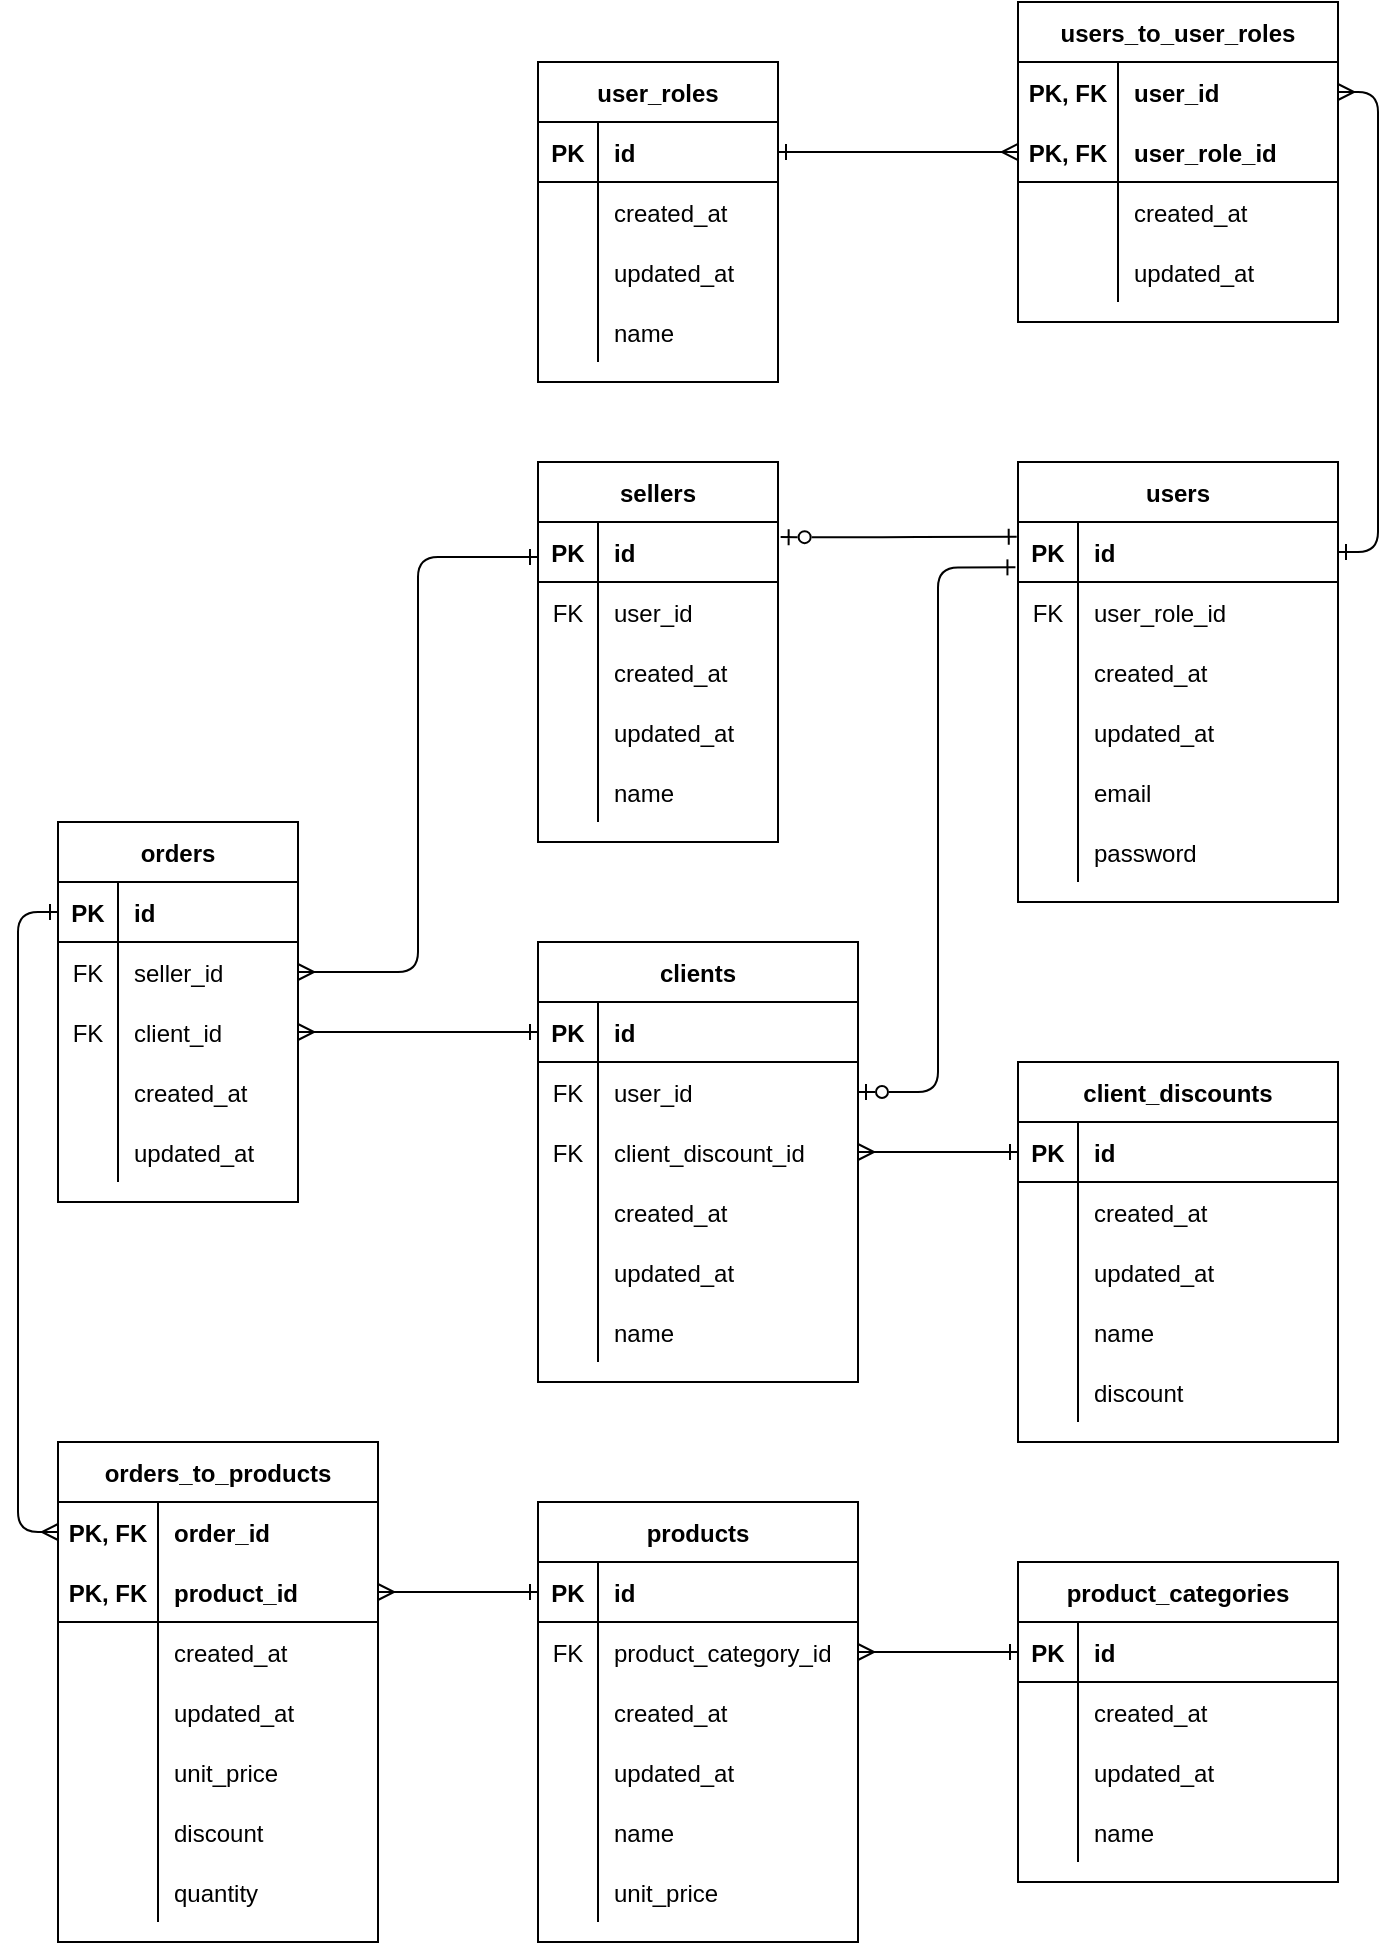 <mxfile version="25.0.3">
  <diagram id="R2lEEEUBdFMjLlhIrx00" name="Page-1">
    <mxGraphModel grid="1" page="1" gridSize="10" guides="1" tooltips="1" connect="1" arrows="1" fold="1" pageScale="1" pageWidth="850" pageHeight="1100" math="0" shadow="0" extFonts="Permanent Marker^https://fonts.googleapis.com/css?family=Permanent+Marker">
      <root>
        <mxCell id="0" />
        <mxCell id="1" parent="0" />
        <mxCell id="aYsao_h4U0LdgI-r99E--1" value="users_to_user_roles" style="shape=table;startSize=30;container=1;collapsible=1;childLayout=tableLayout;fixedRows=1;rowLines=0;fontStyle=1;align=center;resizeLast=1;" vertex="1" parent="1">
          <mxGeometry x="640" y="-350" width="160" height="160" as="geometry">
            <mxRectangle x="120" y="120" width="100" height="30" as="alternateBounds" />
          </mxGeometry>
        </mxCell>
        <mxCell id="aYsao_h4U0LdgI-r99E--2" value="" style="shape=partialRectangle;collapsible=0;dropTarget=0;pointerEvents=0;fillColor=none;points=[[0,0.5],[1,0.5]];portConstraint=eastwest;top=0;left=0;right=0;bottom=0;" vertex="1" parent="aYsao_h4U0LdgI-r99E--1">
          <mxGeometry y="30" width="160" height="30" as="geometry" />
        </mxCell>
        <mxCell id="aYsao_h4U0LdgI-r99E--3" value="PK, FK" style="shape=partialRectangle;overflow=hidden;connectable=0;fillColor=none;top=0;left=0;bottom=0;right=0;fontStyle=1;" vertex="1" parent="aYsao_h4U0LdgI-r99E--2">
          <mxGeometry width="50" height="30" as="geometry">
            <mxRectangle width="50" height="30" as="alternateBounds" />
          </mxGeometry>
        </mxCell>
        <mxCell id="aYsao_h4U0LdgI-r99E--4" value="user_id" style="shape=partialRectangle;overflow=hidden;connectable=0;fillColor=none;top=0;left=0;bottom=0;right=0;align=left;spacingLeft=6;fontStyle=1;" vertex="1" parent="aYsao_h4U0LdgI-r99E--2">
          <mxGeometry x="50" width="110" height="30" as="geometry">
            <mxRectangle width="110" height="30" as="alternateBounds" />
          </mxGeometry>
        </mxCell>
        <mxCell id="aYsao_h4U0LdgI-r99E--5" value="" style="shape=partialRectangle;collapsible=0;dropTarget=0;pointerEvents=0;fillColor=none;points=[[0,0.5],[1,0.5]];portConstraint=eastwest;top=0;left=0;right=0;bottom=0;" vertex="1" parent="aYsao_h4U0LdgI-r99E--1">
          <mxGeometry y="60" width="160" height="30" as="geometry" />
        </mxCell>
        <mxCell id="aYsao_h4U0LdgI-r99E--6" value="PK, FK" style="shape=partialRectangle;overflow=hidden;connectable=0;fillColor=none;top=0;left=0;bottom=1;right=0;fontStyle=1" vertex="1" parent="aYsao_h4U0LdgI-r99E--5">
          <mxGeometry width="50" height="30" as="geometry">
            <mxRectangle width="50" height="30" as="alternateBounds" />
          </mxGeometry>
        </mxCell>
        <mxCell id="aYsao_h4U0LdgI-r99E--7" value="user_role_id" style="shape=partialRectangle;overflow=hidden;connectable=0;fillColor=none;top=0;left=0;bottom=1;right=0;align=left;spacingLeft=6;fontStyle=1" vertex="1" parent="aYsao_h4U0LdgI-r99E--5">
          <mxGeometry x="50" width="110" height="30" as="geometry">
            <mxRectangle width="110" height="30" as="alternateBounds" />
          </mxGeometry>
        </mxCell>
        <mxCell id="b51wYvjawTIyA6vrM83n-128" value="" style="shape=partialRectangle;collapsible=0;dropTarget=0;pointerEvents=0;fillColor=none;points=[[0,0.5],[1,0.5]];portConstraint=eastwest;top=0;left=0;right=0;bottom=0;" vertex="1" parent="aYsao_h4U0LdgI-r99E--1">
          <mxGeometry y="90" width="160" height="30" as="geometry" />
        </mxCell>
        <mxCell id="b51wYvjawTIyA6vrM83n-129" value="" style="shape=partialRectangle;overflow=hidden;connectable=0;fillColor=none;top=0;left=0;bottom=0;right=0;" vertex="1" parent="b51wYvjawTIyA6vrM83n-128">
          <mxGeometry width="50" height="30" as="geometry">
            <mxRectangle width="50" height="30" as="alternateBounds" />
          </mxGeometry>
        </mxCell>
        <mxCell id="b51wYvjawTIyA6vrM83n-130" value="created_at" style="shape=partialRectangle;overflow=hidden;connectable=0;fillColor=none;top=0;left=0;bottom=0;right=0;align=left;spacingLeft=6;fontStyle=0" vertex="1" parent="b51wYvjawTIyA6vrM83n-128">
          <mxGeometry x="50" width="110" height="30" as="geometry">
            <mxRectangle width="110" height="30" as="alternateBounds" />
          </mxGeometry>
        </mxCell>
        <mxCell id="b51wYvjawTIyA6vrM83n-131" value="" style="shape=partialRectangle;collapsible=0;dropTarget=0;pointerEvents=0;fillColor=none;points=[[0,0.5],[1,0.5]];portConstraint=eastwest;top=0;left=0;right=0;bottom=0;" vertex="1" parent="aYsao_h4U0LdgI-r99E--1">
          <mxGeometry y="120" width="160" height="30" as="geometry" />
        </mxCell>
        <mxCell id="b51wYvjawTIyA6vrM83n-132" value="" style="shape=partialRectangle;overflow=hidden;connectable=0;fillColor=none;top=0;left=0;bottom=0;right=0;" vertex="1" parent="b51wYvjawTIyA6vrM83n-131">
          <mxGeometry width="50" height="30" as="geometry">
            <mxRectangle width="50" height="30" as="alternateBounds" />
          </mxGeometry>
        </mxCell>
        <mxCell id="b51wYvjawTIyA6vrM83n-133" value="updated_at" style="shape=partialRectangle;overflow=hidden;connectable=0;fillColor=none;top=0;left=0;bottom=0;right=0;align=left;spacingLeft=6;fontStyle=0" vertex="1" parent="b51wYvjawTIyA6vrM83n-131">
          <mxGeometry x="50" width="110" height="30" as="geometry">
            <mxRectangle width="110" height="30" as="alternateBounds" />
          </mxGeometry>
        </mxCell>
        <mxCell id="aYsao_h4U0LdgI-r99E--8" value="users" style="shape=table;startSize=30;container=1;collapsible=1;childLayout=tableLayout;fixedRows=1;rowLines=0;fontStyle=1;align=center;resizeLast=1;" vertex="1" parent="1">
          <mxGeometry x="640" y="-120" width="160" height="220" as="geometry" />
        </mxCell>
        <mxCell id="aYsao_h4U0LdgI-r99E--9" value="" style="shape=partialRectangle;collapsible=0;dropTarget=0;pointerEvents=0;fillColor=none;points=[[0,0.5],[1,0.5]];portConstraint=eastwest;top=0;left=0;right=0;bottom=1;" vertex="1" parent="aYsao_h4U0LdgI-r99E--8">
          <mxGeometry y="30" width="160" height="30" as="geometry" />
        </mxCell>
        <mxCell id="aYsao_h4U0LdgI-r99E--10" value="PK" style="shape=partialRectangle;overflow=hidden;connectable=0;fillColor=none;top=0;left=0;bottom=0;right=0;fontStyle=1;" vertex="1" parent="aYsao_h4U0LdgI-r99E--9">
          <mxGeometry width="30" height="30" as="geometry">
            <mxRectangle width="30" height="30" as="alternateBounds" />
          </mxGeometry>
        </mxCell>
        <mxCell id="aYsao_h4U0LdgI-r99E--11" value="id" style="shape=partialRectangle;overflow=hidden;connectable=0;fillColor=none;top=0;left=0;bottom=0;right=0;align=left;spacingLeft=6;fontStyle=1;" vertex="1" parent="aYsao_h4U0LdgI-r99E--9">
          <mxGeometry x="30" width="130" height="30" as="geometry">
            <mxRectangle width="130" height="30" as="alternateBounds" />
          </mxGeometry>
        </mxCell>
        <mxCell id="aYsao_h4U0LdgI-r99E--12" value="" style="shape=partialRectangle;collapsible=0;dropTarget=0;pointerEvents=0;fillColor=none;points=[[0,0.5],[1,0.5]];portConstraint=eastwest;top=0;left=0;right=0;bottom=0;" vertex="1" parent="aYsao_h4U0LdgI-r99E--8">
          <mxGeometry y="60" width="160" height="30" as="geometry" />
        </mxCell>
        <mxCell id="aYsao_h4U0LdgI-r99E--13" value="FK" style="shape=partialRectangle;overflow=hidden;connectable=0;fillColor=none;top=0;left=0;bottom=0;right=0;fontStyle=0" vertex="1" parent="aYsao_h4U0LdgI-r99E--12">
          <mxGeometry width="30" height="30" as="geometry">
            <mxRectangle width="30" height="30" as="alternateBounds" />
          </mxGeometry>
        </mxCell>
        <mxCell id="aYsao_h4U0LdgI-r99E--14" value="user_role_id" style="shape=partialRectangle;overflow=hidden;connectable=0;fillColor=none;top=0;left=0;bottom=0;right=0;align=left;spacingLeft=6;fontStyle=0" vertex="1" parent="aYsao_h4U0LdgI-r99E--12">
          <mxGeometry x="30" width="130" height="30" as="geometry">
            <mxRectangle width="130" height="30" as="alternateBounds" />
          </mxGeometry>
        </mxCell>
        <mxCell id="b51wYvjawTIyA6vrM83n-134" value="" style="shape=partialRectangle;collapsible=0;dropTarget=0;pointerEvents=0;fillColor=none;points=[[0,0.5],[1,0.5]];portConstraint=eastwest;top=0;left=0;right=0;bottom=0;" vertex="1" parent="aYsao_h4U0LdgI-r99E--8">
          <mxGeometry y="90" width="160" height="30" as="geometry" />
        </mxCell>
        <mxCell id="b51wYvjawTIyA6vrM83n-135" value="" style="shape=partialRectangle;overflow=hidden;connectable=0;fillColor=none;top=0;left=0;bottom=0;right=0;" vertex="1" parent="b51wYvjawTIyA6vrM83n-134">
          <mxGeometry width="30" height="30" as="geometry">
            <mxRectangle width="30" height="30" as="alternateBounds" />
          </mxGeometry>
        </mxCell>
        <mxCell id="b51wYvjawTIyA6vrM83n-136" value="created_at" style="shape=partialRectangle;overflow=hidden;connectable=0;fillColor=none;top=0;left=0;bottom=0;right=0;align=left;spacingLeft=6;fontStyle=0" vertex="1" parent="b51wYvjawTIyA6vrM83n-134">
          <mxGeometry x="30" width="130" height="30" as="geometry">
            <mxRectangle width="130" height="30" as="alternateBounds" />
          </mxGeometry>
        </mxCell>
        <mxCell id="b51wYvjawTIyA6vrM83n-137" value="" style="shape=partialRectangle;collapsible=0;dropTarget=0;pointerEvents=0;fillColor=none;points=[[0,0.5],[1,0.5]];portConstraint=eastwest;top=0;left=0;right=0;bottom=0;" vertex="1" parent="aYsao_h4U0LdgI-r99E--8">
          <mxGeometry y="120" width="160" height="30" as="geometry" />
        </mxCell>
        <mxCell id="b51wYvjawTIyA6vrM83n-138" value="" style="shape=partialRectangle;overflow=hidden;connectable=0;fillColor=none;top=0;left=0;bottom=0;right=0;" vertex="1" parent="b51wYvjawTIyA6vrM83n-137">
          <mxGeometry width="30" height="30" as="geometry">
            <mxRectangle width="30" height="30" as="alternateBounds" />
          </mxGeometry>
        </mxCell>
        <mxCell id="b51wYvjawTIyA6vrM83n-139" value="updated_at" style="shape=partialRectangle;overflow=hidden;connectable=0;fillColor=none;top=0;left=0;bottom=0;right=0;align=left;spacingLeft=6;fontStyle=0" vertex="1" parent="b51wYvjawTIyA6vrM83n-137">
          <mxGeometry x="30" width="130" height="30" as="geometry">
            <mxRectangle width="130" height="30" as="alternateBounds" />
          </mxGeometry>
        </mxCell>
        <mxCell id="aYsao_h4U0LdgI-r99E--15" value="" style="shape=partialRectangle;collapsible=0;dropTarget=0;pointerEvents=0;fillColor=none;points=[[0,0.5],[1,0.5]];portConstraint=eastwest;top=0;left=0;right=0;bottom=0;" vertex="1" parent="aYsao_h4U0LdgI-r99E--8">
          <mxGeometry y="150" width="160" height="30" as="geometry" />
        </mxCell>
        <mxCell id="aYsao_h4U0LdgI-r99E--16" value="" style="shape=partialRectangle;overflow=hidden;connectable=0;fillColor=none;top=0;left=0;bottom=0;right=0;" vertex="1" parent="aYsao_h4U0LdgI-r99E--15">
          <mxGeometry width="30" height="30" as="geometry">
            <mxRectangle width="30" height="30" as="alternateBounds" />
          </mxGeometry>
        </mxCell>
        <mxCell id="aYsao_h4U0LdgI-r99E--17" value="email" style="shape=partialRectangle;overflow=hidden;connectable=0;fillColor=none;top=0;left=0;bottom=0;right=0;align=left;spacingLeft=6;fontStyle=0" vertex="1" parent="aYsao_h4U0LdgI-r99E--15">
          <mxGeometry x="30" width="130" height="30" as="geometry">
            <mxRectangle width="130" height="30" as="alternateBounds" />
          </mxGeometry>
        </mxCell>
        <mxCell id="aYsao_h4U0LdgI-r99E--24" value="" style="shape=partialRectangle;collapsible=0;dropTarget=0;pointerEvents=0;fillColor=none;points=[[0,0.5],[1,0.5]];portConstraint=eastwest;top=0;left=0;right=0;bottom=0;" vertex="1" parent="aYsao_h4U0LdgI-r99E--8">
          <mxGeometry y="180" width="160" height="30" as="geometry" />
        </mxCell>
        <mxCell id="aYsao_h4U0LdgI-r99E--25" value="" style="shape=partialRectangle;overflow=hidden;connectable=0;fillColor=none;top=0;left=0;bottom=0;right=0;" vertex="1" parent="aYsao_h4U0LdgI-r99E--24">
          <mxGeometry width="30" height="30" as="geometry">
            <mxRectangle width="30" height="30" as="alternateBounds" />
          </mxGeometry>
        </mxCell>
        <mxCell id="aYsao_h4U0LdgI-r99E--26" value="password" style="shape=partialRectangle;overflow=hidden;connectable=0;fillColor=none;top=0;left=0;bottom=0;right=0;align=left;spacingLeft=6;fontStyle=0" vertex="1" parent="aYsao_h4U0LdgI-r99E--24">
          <mxGeometry x="30" width="130" height="30" as="geometry">
            <mxRectangle width="130" height="30" as="alternateBounds" />
          </mxGeometry>
        </mxCell>
        <mxCell id="aYsao_h4U0LdgI-r99E--50" value="product_categories" style="shape=table;startSize=30;container=1;collapsible=1;childLayout=tableLayout;fixedRows=1;rowLines=0;fontStyle=1;align=center;resizeLast=1;" vertex="1" parent="1">
          <mxGeometry x="640" y="430" width="160" height="160" as="geometry" />
        </mxCell>
        <mxCell id="aYsao_h4U0LdgI-r99E--51" value="" style="shape=partialRectangle;collapsible=0;dropTarget=0;pointerEvents=0;fillColor=none;points=[[0,0.5],[1,0.5]];portConstraint=eastwest;top=0;left=0;right=0;bottom=1;" vertex="1" parent="aYsao_h4U0LdgI-r99E--50">
          <mxGeometry y="30" width="160" height="30" as="geometry" />
        </mxCell>
        <mxCell id="aYsao_h4U0LdgI-r99E--52" value="PK" style="shape=partialRectangle;overflow=hidden;connectable=0;fillColor=none;top=0;left=0;bottom=0;right=0;fontStyle=1;" vertex="1" parent="aYsao_h4U0LdgI-r99E--51">
          <mxGeometry width="30" height="30" as="geometry">
            <mxRectangle width="30" height="30" as="alternateBounds" />
          </mxGeometry>
        </mxCell>
        <mxCell id="aYsao_h4U0LdgI-r99E--53" value="id" style="shape=partialRectangle;overflow=hidden;connectable=0;fillColor=none;top=0;left=0;bottom=0;right=0;align=left;spacingLeft=6;fontStyle=1;" vertex="1" parent="aYsao_h4U0LdgI-r99E--51">
          <mxGeometry x="30" width="130" height="30" as="geometry">
            <mxRectangle width="130" height="30" as="alternateBounds" />
          </mxGeometry>
        </mxCell>
        <mxCell id="aYsao_h4U0LdgI-r99E--57" value="" style="shape=partialRectangle;collapsible=0;dropTarget=0;pointerEvents=0;fillColor=none;points=[[0,0.5],[1,0.5]];portConstraint=eastwest;top=0;left=0;right=0;bottom=0;" vertex="1" parent="aYsao_h4U0LdgI-r99E--50">
          <mxGeometry y="60" width="160" height="30" as="geometry" />
        </mxCell>
        <mxCell id="aYsao_h4U0LdgI-r99E--58" value="" style="shape=partialRectangle;overflow=hidden;connectable=0;fillColor=none;top=0;left=0;bottom=0;right=0;" vertex="1" parent="aYsao_h4U0LdgI-r99E--57">
          <mxGeometry width="30" height="30" as="geometry">
            <mxRectangle width="30" height="30" as="alternateBounds" />
          </mxGeometry>
        </mxCell>
        <mxCell id="aYsao_h4U0LdgI-r99E--59" value="created_at" style="shape=partialRectangle;overflow=hidden;connectable=0;fillColor=none;top=0;left=0;bottom=0;right=0;align=left;spacingLeft=6;fontStyle=0" vertex="1" parent="aYsao_h4U0LdgI-r99E--57">
          <mxGeometry x="30" width="130" height="30" as="geometry">
            <mxRectangle width="130" height="30" as="alternateBounds" />
          </mxGeometry>
        </mxCell>
        <mxCell id="aYsao_h4U0LdgI-r99E--60" value="" style="shape=partialRectangle;collapsible=0;dropTarget=0;pointerEvents=0;fillColor=none;points=[[0,0.5],[1,0.5]];portConstraint=eastwest;top=0;left=0;right=0;bottom=0;" vertex="1" parent="aYsao_h4U0LdgI-r99E--50">
          <mxGeometry y="90" width="160" height="30" as="geometry" />
        </mxCell>
        <mxCell id="aYsao_h4U0LdgI-r99E--61" value="" style="shape=partialRectangle;overflow=hidden;connectable=0;fillColor=none;top=0;left=0;bottom=0;right=0;" vertex="1" parent="aYsao_h4U0LdgI-r99E--60">
          <mxGeometry width="30" height="30" as="geometry">
            <mxRectangle width="30" height="30" as="alternateBounds" />
          </mxGeometry>
        </mxCell>
        <mxCell id="aYsao_h4U0LdgI-r99E--62" value="updated_at" style="shape=partialRectangle;overflow=hidden;connectable=0;fillColor=none;top=0;left=0;bottom=0;right=0;align=left;spacingLeft=6;fontStyle=0" vertex="1" parent="aYsao_h4U0LdgI-r99E--60">
          <mxGeometry x="30" width="130" height="30" as="geometry">
            <mxRectangle width="130" height="30" as="alternateBounds" />
          </mxGeometry>
        </mxCell>
        <mxCell id="aYsao_h4U0LdgI-r99E--54" value="" style="shape=partialRectangle;collapsible=0;dropTarget=0;pointerEvents=0;fillColor=none;points=[[0,0.5],[1,0.5]];portConstraint=eastwest;top=0;left=0;right=0;bottom=0;" vertex="1" parent="aYsao_h4U0LdgI-r99E--50">
          <mxGeometry y="120" width="160" height="30" as="geometry" />
        </mxCell>
        <mxCell id="aYsao_h4U0LdgI-r99E--55" value="" style="shape=partialRectangle;overflow=hidden;connectable=0;fillColor=none;top=0;left=0;bottom=0;right=0;" vertex="1" parent="aYsao_h4U0LdgI-r99E--54">
          <mxGeometry width="30" height="30" as="geometry">
            <mxRectangle width="30" height="30" as="alternateBounds" />
          </mxGeometry>
        </mxCell>
        <mxCell id="aYsao_h4U0LdgI-r99E--56" value="name" style="shape=partialRectangle;overflow=hidden;connectable=0;fillColor=none;top=0;left=0;bottom=0;right=0;align=left;spacingLeft=6;" vertex="1" parent="aYsao_h4U0LdgI-r99E--54">
          <mxGeometry x="30" width="130" height="30" as="geometry">
            <mxRectangle width="130" height="30" as="alternateBounds" />
          </mxGeometry>
        </mxCell>
        <mxCell id="aYsao_h4U0LdgI-r99E--63" value="clients" style="shape=table;startSize=30;container=1;collapsible=1;childLayout=tableLayout;fixedRows=1;rowLines=0;fontStyle=1;align=center;resizeLast=1;" vertex="1" parent="1">
          <mxGeometry x="400" y="120" width="160" height="220" as="geometry" />
        </mxCell>
        <mxCell id="aYsao_h4U0LdgI-r99E--64" value="" style="shape=partialRectangle;collapsible=0;dropTarget=0;pointerEvents=0;fillColor=none;points=[[0,0.5],[1,0.5]];portConstraint=eastwest;top=0;left=0;right=0;bottom=1;" vertex="1" parent="aYsao_h4U0LdgI-r99E--63">
          <mxGeometry y="30" width="160" height="30" as="geometry" />
        </mxCell>
        <mxCell id="aYsao_h4U0LdgI-r99E--65" value="PK" style="shape=partialRectangle;overflow=hidden;connectable=0;fillColor=none;top=0;left=0;bottom=0;right=0;fontStyle=1;" vertex="1" parent="aYsao_h4U0LdgI-r99E--64">
          <mxGeometry width="30" height="30" as="geometry">
            <mxRectangle width="30" height="30" as="alternateBounds" />
          </mxGeometry>
        </mxCell>
        <mxCell id="aYsao_h4U0LdgI-r99E--66" value="id" style="shape=partialRectangle;overflow=hidden;connectable=0;fillColor=none;top=0;left=0;bottom=0;right=0;align=left;spacingLeft=6;fontStyle=1;" vertex="1" parent="aYsao_h4U0LdgI-r99E--64">
          <mxGeometry x="30" width="130" height="30" as="geometry">
            <mxRectangle width="130" height="30" as="alternateBounds" />
          </mxGeometry>
        </mxCell>
        <mxCell id="aYsao_h4U0LdgI-r99E--70" value="" style="shape=partialRectangle;collapsible=0;dropTarget=0;pointerEvents=0;fillColor=none;points=[[0,0.5],[1,0.5]];portConstraint=eastwest;top=0;left=0;right=0;bottom=0;" vertex="1" parent="aYsao_h4U0LdgI-r99E--63">
          <mxGeometry y="60" width="160" height="30" as="geometry" />
        </mxCell>
        <mxCell id="aYsao_h4U0LdgI-r99E--71" value="FK" style="shape=partialRectangle;overflow=hidden;connectable=0;fillColor=none;top=0;left=0;bottom=0;right=0;fontStyle=0" vertex="1" parent="aYsao_h4U0LdgI-r99E--70">
          <mxGeometry width="30" height="30" as="geometry">
            <mxRectangle width="30" height="30" as="alternateBounds" />
          </mxGeometry>
        </mxCell>
        <mxCell id="aYsao_h4U0LdgI-r99E--72" value="user_id" style="shape=partialRectangle;overflow=hidden;connectable=0;fillColor=none;top=0;left=0;bottom=0;right=0;align=left;spacingLeft=6;fontStyle=0" vertex="1" parent="aYsao_h4U0LdgI-r99E--70">
          <mxGeometry x="30" width="130" height="30" as="geometry">
            <mxRectangle width="130" height="30" as="alternateBounds" />
          </mxGeometry>
        </mxCell>
        <mxCell id="aYsao_h4U0LdgI-r99E--67" value="" style="shape=partialRectangle;collapsible=0;dropTarget=0;pointerEvents=0;fillColor=none;points=[[0,0.5],[1,0.5]];portConstraint=eastwest;top=0;left=0;right=0;bottom=0;" vertex="1" parent="aYsao_h4U0LdgI-r99E--63">
          <mxGeometry y="90" width="160" height="30" as="geometry" />
        </mxCell>
        <mxCell id="aYsao_h4U0LdgI-r99E--68" value="FK" style="shape=partialRectangle;overflow=hidden;connectable=0;fillColor=none;top=0;left=0;bottom=0;right=0;fontStyle=0" vertex="1" parent="aYsao_h4U0LdgI-r99E--67">
          <mxGeometry width="30" height="30" as="geometry">
            <mxRectangle width="30" height="30" as="alternateBounds" />
          </mxGeometry>
        </mxCell>
        <mxCell id="aYsao_h4U0LdgI-r99E--69" value="client_discount_id" style="shape=partialRectangle;overflow=hidden;connectable=0;fillColor=none;top=0;left=0;bottom=0;right=0;align=left;spacingLeft=6;fontStyle=0" vertex="1" parent="aYsao_h4U0LdgI-r99E--67">
          <mxGeometry x="30" width="130" height="30" as="geometry">
            <mxRectangle width="130" height="30" as="alternateBounds" />
          </mxGeometry>
        </mxCell>
        <mxCell id="aYsao_h4U0LdgI-r99E--73" value="" style="shape=partialRectangle;collapsible=0;dropTarget=0;pointerEvents=0;fillColor=none;points=[[0,0.5],[1,0.5]];portConstraint=eastwest;top=0;left=0;right=0;bottom=0;" vertex="1" parent="aYsao_h4U0LdgI-r99E--63">
          <mxGeometry y="120" width="160" height="30" as="geometry" />
        </mxCell>
        <mxCell id="aYsao_h4U0LdgI-r99E--74" value="" style="shape=partialRectangle;overflow=hidden;connectable=0;fillColor=none;top=0;left=0;bottom=0;right=0;" vertex="1" parent="aYsao_h4U0LdgI-r99E--73">
          <mxGeometry width="30" height="30" as="geometry">
            <mxRectangle width="30" height="30" as="alternateBounds" />
          </mxGeometry>
        </mxCell>
        <mxCell id="aYsao_h4U0LdgI-r99E--75" value="created_at" style="shape=partialRectangle;overflow=hidden;connectable=0;fillColor=none;top=0;left=0;bottom=0;right=0;align=left;spacingLeft=6;fontStyle=0" vertex="1" parent="aYsao_h4U0LdgI-r99E--73">
          <mxGeometry x="30" width="130" height="30" as="geometry">
            <mxRectangle width="130" height="30" as="alternateBounds" />
          </mxGeometry>
        </mxCell>
        <mxCell id="b51wYvjawTIyA6vrM83n-73" value="" style="shape=partialRectangle;collapsible=0;dropTarget=0;pointerEvents=0;fillColor=none;points=[[0,0.5],[1,0.5]];portConstraint=eastwest;top=0;left=0;right=0;bottom=0;" vertex="1" parent="aYsao_h4U0LdgI-r99E--63">
          <mxGeometry y="150" width="160" height="30" as="geometry" />
        </mxCell>
        <mxCell id="b51wYvjawTIyA6vrM83n-74" value="" style="shape=partialRectangle;overflow=hidden;connectable=0;fillColor=none;top=0;left=0;bottom=0;right=0;" vertex="1" parent="b51wYvjawTIyA6vrM83n-73">
          <mxGeometry width="30" height="30" as="geometry">
            <mxRectangle width="30" height="30" as="alternateBounds" />
          </mxGeometry>
        </mxCell>
        <mxCell id="b51wYvjawTIyA6vrM83n-75" value="updated_at" style="shape=partialRectangle;overflow=hidden;connectable=0;fillColor=none;top=0;left=0;bottom=0;right=0;align=left;spacingLeft=6;fontStyle=0" vertex="1" parent="b51wYvjawTIyA6vrM83n-73">
          <mxGeometry x="30" width="130" height="30" as="geometry">
            <mxRectangle width="130" height="30" as="alternateBounds" />
          </mxGeometry>
        </mxCell>
        <mxCell id="b51wYvjawTIyA6vrM83n-116" value="" style="shape=partialRectangle;collapsible=0;dropTarget=0;pointerEvents=0;fillColor=none;points=[[0,0.5],[1,0.5]];portConstraint=eastwest;top=0;left=0;right=0;bottom=0;" vertex="1" parent="aYsao_h4U0LdgI-r99E--63">
          <mxGeometry y="180" width="160" height="30" as="geometry" />
        </mxCell>
        <mxCell id="b51wYvjawTIyA6vrM83n-117" value="" style="shape=partialRectangle;overflow=hidden;connectable=0;fillColor=none;top=0;left=0;bottom=0;right=0;" vertex="1" parent="b51wYvjawTIyA6vrM83n-116">
          <mxGeometry width="30" height="30" as="geometry">
            <mxRectangle width="30" height="30" as="alternateBounds" />
          </mxGeometry>
        </mxCell>
        <mxCell id="b51wYvjawTIyA6vrM83n-118" value="name" style="shape=partialRectangle;overflow=hidden;connectable=0;fillColor=none;top=0;left=0;bottom=0;right=0;align=left;spacingLeft=6;fontStyle=0" vertex="1" parent="b51wYvjawTIyA6vrM83n-116">
          <mxGeometry x="30" width="130" height="30" as="geometry">
            <mxRectangle width="130" height="30" as="alternateBounds" />
          </mxGeometry>
        </mxCell>
        <mxCell id="b51wYvjawTIyA6vrM83n-1" value="orders_to_products" style="shape=table;startSize=30;container=1;collapsible=1;childLayout=tableLayout;fixedRows=1;rowLines=0;fontStyle=1;align=center;resizeLast=1;" vertex="1" parent="1">
          <mxGeometry x="160" y="370" width="160" height="250" as="geometry">
            <mxRectangle x="120" y="120" width="100" height="30" as="alternateBounds" />
          </mxGeometry>
        </mxCell>
        <mxCell id="b51wYvjawTIyA6vrM83n-5" value="" style="shape=partialRectangle;collapsible=0;dropTarget=0;pointerEvents=0;fillColor=none;points=[[0,0.5],[1,0.5]];portConstraint=eastwest;top=0;left=0;right=0;bottom=0;" vertex="1" parent="b51wYvjawTIyA6vrM83n-1">
          <mxGeometry y="30" width="160" height="30" as="geometry" />
        </mxCell>
        <mxCell id="b51wYvjawTIyA6vrM83n-6" value="PK, FK" style="shape=partialRectangle;overflow=hidden;connectable=0;fillColor=none;top=0;left=0;bottom=0;right=0;fontStyle=1" vertex="1" parent="b51wYvjawTIyA6vrM83n-5">
          <mxGeometry width="50" height="30" as="geometry">
            <mxRectangle width="50" height="30" as="alternateBounds" />
          </mxGeometry>
        </mxCell>
        <mxCell id="b51wYvjawTIyA6vrM83n-7" value="order_id" style="shape=partialRectangle;overflow=hidden;connectable=1;fillColor=none;top=0;left=0;bottom=0;right=0;align=left;spacingLeft=6;movable=1;resizable=1;rotatable=1;deletable=1;editable=1;locked=0;fontStyle=1" vertex="1" parent="b51wYvjawTIyA6vrM83n-5">
          <mxGeometry x="50" width="110" height="30" as="geometry">
            <mxRectangle width="110" height="30" as="alternateBounds" />
          </mxGeometry>
        </mxCell>
        <mxCell id="b51wYvjawTIyA6vrM83n-2" value="" style="shape=partialRectangle;collapsible=0;dropTarget=0;pointerEvents=0;fillColor=none;points=[[0,0.5],[1,0.5]];portConstraint=eastwest;top=0;left=0;right=0;bottom=1;" vertex="1" parent="b51wYvjawTIyA6vrM83n-1">
          <mxGeometry y="60" width="160" height="30" as="geometry" />
        </mxCell>
        <mxCell id="b51wYvjawTIyA6vrM83n-3" value="PK, FK" style="shape=partialRectangle;overflow=hidden;connectable=0;fillColor=none;top=0;left=0;bottom=0;right=0;fontStyle=1;" vertex="1" parent="b51wYvjawTIyA6vrM83n-2">
          <mxGeometry width="50" height="30" as="geometry">
            <mxRectangle width="50" height="30" as="alternateBounds" />
          </mxGeometry>
        </mxCell>
        <mxCell id="b51wYvjawTIyA6vrM83n-4" value="product_id" style="shape=partialRectangle;overflow=hidden;connectable=0;fillColor=none;top=0;left=0;bottom=0;right=0;align=left;spacingLeft=6;fontStyle=1;" vertex="1" parent="b51wYvjawTIyA6vrM83n-2">
          <mxGeometry x="50" width="110" height="30" as="geometry">
            <mxRectangle width="110" height="30" as="alternateBounds" />
          </mxGeometry>
        </mxCell>
        <mxCell id="b51wYvjawTIyA6vrM83n-45" value="" style="shape=partialRectangle;collapsible=0;dropTarget=0;pointerEvents=0;fillColor=none;points=[[0,0.5],[1,0.5]];portConstraint=eastwest;top=0;left=0;right=0;bottom=0;" vertex="1" parent="b51wYvjawTIyA6vrM83n-1">
          <mxGeometry y="90" width="160" height="30" as="geometry" />
        </mxCell>
        <mxCell id="b51wYvjawTIyA6vrM83n-46" value="" style="shape=partialRectangle;overflow=hidden;connectable=0;fillColor=none;top=0;left=0;bottom=0;right=0;" vertex="1" parent="b51wYvjawTIyA6vrM83n-45">
          <mxGeometry width="50" height="30" as="geometry">
            <mxRectangle width="50" height="30" as="alternateBounds" />
          </mxGeometry>
        </mxCell>
        <mxCell id="b51wYvjawTIyA6vrM83n-47" value="created_at" style="shape=partialRectangle;overflow=hidden;connectable=0;fillColor=none;top=0;left=0;bottom=0;right=0;align=left;spacingLeft=6;fontStyle=0" vertex="1" parent="b51wYvjawTIyA6vrM83n-45">
          <mxGeometry x="50" width="110" height="30" as="geometry">
            <mxRectangle width="110" height="30" as="alternateBounds" />
          </mxGeometry>
        </mxCell>
        <mxCell id="b51wYvjawTIyA6vrM83n-51" value="" style="shape=partialRectangle;collapsible=0;dropTarget=0;pointerEvents=0;fillColor=none;points=[[0,0.5],[1,0.5]];portConstraint=eastwest;top=0;left=0;right=0;bottom=0;" vertex="1" parent="b51wYvjawTIyA6vrM83n-1">
          <mxGeometry y="120" width="160" height="30" as="geometry" />
        </mxCell>
        <mxCell id="b51wYvjawTIyA6vrM83n-52" value="" style="shape=partialRectangle;overflow=hidden;connectable=0;fillColor=none;top=0;left=0;bottom=0;right=0;" vertex="1" parent="b51wYvjawTIyA6vrM83n-51">
          <mxGeometry width="50" height="30" as="geometry">
            <mxRectangle width="50" height="30" as="alternateBounds" />
          </mxGeometry>
        </mxCell>
        <mxCell id="b51wYvjawTIyA6vrM83n-53" value="updated_at" style="shape=partialRectangle;overflow=hidden;connectable=0;fillColor=none;top=0;left=0;bottom=0;right=0;align=left;spacingLeft=6;fontStyle=0" vertex="1" parent="b51wYvjawTIyA6vrM83n-51">
          <mxGeometry x="50" width="110" height="30" as="geometry">
            <mxRectangle width="110" height="30" as="alternateBounds" />
          </mxGeometry>
        </mxCell>
        <mxCell id="b51wYvjawTIyA6vrM83n-17" value="" style="shape=partialRectangle;collapsible=0;dropTarget=0;pointerEvents=0;fillColor=none;points=[[0,0.5],[1,0.5]];portConstraint=eastwest;top=0;left=0;right=0;bottom=0;" vertex="1" parent="b51wYvjawTIyA6vrM83n-1">
          <mxGeometry y="150" width="160" height="30" as="geometry" />
        </mxCell>
        <mxCell id="b51wYvjawTIyA6vrM83n-18" value="" style="shape=partialRectangle;overflow=hidden;connectable=0;fillColor=none;top=0;left=0;bottom=0;right=0;" vertex="1" parent="b51wYvjawTIyA6vrM83n-17">
          <mxGeometry width="50" height="30" as="geometry">
            <mxRectangle width="50" height="30" as="alternateBounds" />
          </mxGeometry>
        </mxCell>
        <mxCell id="b51wYvjawTIyA6vrM83n-19" value="unit_price" style="shape=partialRectangle;overflow=hidden;connectable=0;fillColor=none;top=0;left=0;bottom=0;right=0;align=left;spacingLeft=6;fontStyle=0" vertex="1" parent="b51wYvjawTIyA6vrM83n-17">
          <mxGeometry x="50" width="110" height="30" as="geometry">
            <mxRectangle width="110" height="30" as="alternateBounds" />
          </mxGeometry>
        </mxCell>
        <mxCell id="b51wYvjawTIyA6vrM83n-20" value="" style="shape=partialRectangle;collapsible=0;dropTarget=0;pointerEvents=0;fillColor=none;points=[[0,0.5],[1,0.5]];portConstraint=eastwest;top=0;left=0;right=0;bottom=0;" vertex="1" parent="b51wYvjawTIyA6vrM83n-1">
          <mxGeometry y="180" width="160" height="30" as="geometry" />
        </mxCell>
        <mxCell id="b51wYvjawTIyA6vrM83n-21" value="" style="shape=partialRectangle;overflow=hidden;connectable=0;fillColor=none;top=0;left=0;bottom=0;right=0;" vertex="1" parent="b51wYvjawTIyA6vrM83n-20">
          <mxGeometry width="50" height="30" as="geometry">
            <mxRectangle width="50" height="30" as="alternateBounds" />
          </mxGeometry>
        </mxCell>
        <mxCell id="b51wYvjawTIyA6vrM83n-22" value="discount" style="shape=partialRectangle;overflow=hidden;connectable=0;fillColor=none;top=0;left=0;bottom=0;right=0;align=left;spacingLeft=6;fontStyle=0" vertex="1" parent="b51wYvjawTIyA6vrM83n-20">
          <mxGeometry x="50" width="110" height="30" as="geometry">
            <mxRectangle width="110" height="30" as="alternateBounds" />
          </mxGeometry>
        </mxCell>
        <mxCell id="b51wYvjawTIyA6vrM83n-8" value="" style="shape=partialRectangle;collapsible=0;dropTarget=0;pointerEvents=0;fillColor=none;points=[[0,0.5],[1,0.5]];portConstraint=eastwest;top=0;left=0;right=0;bottom=0;" vertex="1" parent="b51wYvjawTIyA6vrM83n-1">
          <mxGeometry y="210" width="160" height="30" as="geometry" />
        </mxCell>
        <mxCell id="b51wYvjawTIyA6vrM83n-9" value="" style="shape=partialRectangle;overflow=hidden;connectable=0;fillColor=none;top=0;left=0;bottom=0;right=0;" vertex="1" parent="b51wYvjawTIyA6vrM83n-8">
          <mxGeometry width="50" height="30" as="geometry">
            <mxRectangle width="50" height="30" as="alternateBounds" />
          </mxGeometry>
        </mxCell>
        <mxCell id="b51wYvjawTIyA6vrM83n-10" value="quantity" style="shape=partialRectangle;overflow=hidden;connectable=0;fillColor=none;top=0;left=0;bottom=0;right=0;align=left;spacingLeft=6;fontStyle=0" vertex="1" parent="b51wYvjawTIyA6vrM83n-8">
          <mxGeometry x="50" width="110" height="30" as="geometry">
            <mxRectangle width="110" height="30" as="alternateBounds" />
          </mxGeometry>
        </mxCell>
        <mxCell id="b51wYvjawTIyA6vrM83n-23" value="orders" style="shape=table;startSize=30;container=1;collapsible=1;childLayout=tableLayout;fixedRows=1;rowLines=0;fontStyle=1;align=center;resizeLast=1;" vertex="1" parent="1">
          <mxGeometry x="160" y="60" width="120" height="190" as="geometry" />
        </mxCell>
        <mxCell id="b51wYvjawTIyA6vrM83n-24" value="" style="shape=partialRectangle;collapsible=0;dropTarget=0;pointerEvents=0;fillColor=none;points=[[0,0.5],[1,0.5]];portConstraint=eastwest;top=0;left=0;right=0;bottom=1;" vertex="1" parent="b51wYvjawTIyA6vrM83n-23">
          <mxGeometry y="30" width="120" height="30" as="geometry" />
        </mxCell>
        <mxCell id="b51wYvjawTIyA6vrM83n-25" value="PK" style="shape=partialRectangle;overflow=hidden;connectable=0;fillColor=none;top=0;left=0;bottom=0;right=0;fontStyle=1;" vertex="1" parent="b51wYvjawTIyA6vrM83n-24">
          <mxGeometry width="30" height="30" as="geometry">
            <mxRectangle width="30" height="30" as="alternateBounds" />
          </mxGeometry>
        </mxCell>
        <mxCell id="b51wYvjawTIyA6vrM83n-26" value="id" style="shape=partialRectangle;overflow=hidden;connectable=0;fillColor=none;top=0;left=0;bottom=0;right=0;align=left;spacingLeft=6;fontStyle=1;" vertex="1" parent="b51wYvjawTIyA6vrM83n-24">
          <mxGeometry x="30" width="90" height="30" as="geometry">
            <mxRectangle width="90" height="30" as="alternateBounds" />
          </mxGeometry>
        </mxCell>
        <mxCell id="b51wYvjawTIyA6vrM83n-27" value="" style="shape=partialRectangle;collapsible=0;dropTarget=0;pointerEvents=0;fillColor=none;points=[[0,0.5],[1,0.5]];portConstraint=eastwest;top=0;left=0;right=0;bottom=0;" vertex="1" parent="b51wYvjawTIyA6vrM83n-23">
          <mxGeometry y="60" width="120" height="30" as="geometry" />
        </mxCell>
        <mxCell id="b51wYvjawTIyA6vrM83n-28" value="FK" style="shape=partialRectangle;overflow=hidden;connectable=0;fillColor=none;top=0;left=0;bottom=0;right=0;fontStyle=0" vertex="1" parent="b51wYvjawTIyA6vrM83n-27">
          <mxGeometry width="30" height="30" as="geometry">
            <mxRectangle width="30" height="30" as="alternateBounds" />
          </mxGeometry>
        </mxCell>
        <mxCell id="b51wYvjawTIyA6vrM83n-29" value="seller_id" style="shape=partialRectangle;overflow=hidden;connectable=0;fillColor=none;top=0;left=0;bottom=0;right=0;align=left;spacingLeft=6;fontStyle=0" vertex="1" parent="b51wYvjawTIyA6vrM83n-27">
          <mxGeometry x="30" width="90" height="30" as="geometry">
            <mxRectangle width="90" height="30" as="alternateBounds" />
          </mxGeometry>
        </mxCell>
        <mxCell id="b51wYvjawTIyA6vrM83n-30" value="" style="shape=partialRectangle;collapsible=0;dropTarget=0;pointerEvents=0;fillColor=none;points=[[0,0.5],[1,0.5]];portConstraint=eastwest;top=0;left=0;right=0;bottom=0;" vertex="1" parent="b51wYvjawTIyA6vrM83n-23">
          <mxGeometry y="90" width="120" height="30" as="geometry" />
        </mxCell>
        <mxCell id="b51wYvjawTIyA6vrM83n-31" value="FK" style="shape=partialRectangle;overflow=hidden;connectable=0;fillColor=none;top=0;left=0;bottom=0;right=0;fontStyle=0" vertex="1" parent="b51wYvjawTIyA6vrM83n-30">
          <mxGeometry width="30" height="30" as="geometry">
            <mxRectangle width="30" height="30" as="alternateBounds" />
          </mxGeometry>
        </mxCell>
        <mxCell id="b51wYvjawTIyA6vrM83n-32" value="client_id" style="shape=partialRectangle;overflow=hidden;connectable=0;fillColor=none;top=0;left=0;bottom=0;right=0;align=left;spacingLeft=6;fontStyle=0" vertex="1" parent="b51wYvjawTIyA6vrM83n-30">
          <mxGeometry x="30" width="90" height="30" as="geometry">
            <mxRectangle width="90" height="30" as="alternateBounds" />
          </mxGeometry>
        </mxCell>
        <mxCell id="b51wYvjawTIyA6vrM83n-33" value="" style="shape=partialRectangle;collapsible=0;dropTarget=0;pointerEvents=0;fillColor=none;points=[[0,0.5],[1,0.5]];portConstraint=eastwest;top=0;left=0;right=0;bottom=0;" vertex="1" parent="b51wYvjawTIyA6vrM83n-23">
          <mxGeometry y="120" width="120" height="30" as="geometry" />
        </mxCell>
        <mxCell id="b51wYvjawTIyA6vrM83n-34" value="" style="shape=partialRectangle;overflow=hidden;connectable=0;fillColor=none;top=0;left=0;bottom=0;right=0;" vertex="1" parent="b51wYvjawTIyA6vrM83n-33">
          <mxGeometry width="30" height="30" as="geometry">
            <mxRectangle width="30" height="30" as="alternateBounds" />
          </mxGeometry>
        </mxCell>
        <mxCell id="b51wYvjawTIyA6vrM83n-35" value="created_at" style="shape=partialRectangle;overflow=hidden;connectable=0;fillColor=none;top=0;left=0;bottom=0;right=0;align=left;spacingLeft=6;fontStyle=0" vertex="1" parent="b51wYvjawTIyA6vrM83n-33">
          <mxGeometry x="30" width="90" height="30" as="geometry">
            <mxRectangle width="90" height="30" as="alternateBounds" />
          </mxGeometry>
        </mxCell>
        <mxCell id="b51wYvjawTIyA6vrM83n-42" value="" style="shape=partialRectangle;collapsible=0;dropTarget=0;pointerEvents=0;fillColor=none;points=[[0,0.5],[1,0.5]];portConstraint=eastwest;top=0;left=0;right=0;bottom=0;" vertex="1" parent="b51wYvjawTIyA6vrM83n-23">
          <mxGeometry y="150" width="120" height="30" as="geometry" />
        </mxCell>
        <mxCell id="b51wYvjawTIyA6vrM83n-43" value="" style="shape=partialRectangle;overflow=hidden;connectable=0;fillColor=none;top=0;left=0;bottom=0;right=0;" vertex="1" parent="b51wYvjawTIyA6vrM83n-42">
          <mxGeometry width="30" height="30" as="geometry">
            <mxRectangle width="30" height="30" as="alternateBounds" />
          </mxGeometry>
        </mxCell>
        <mxCell id="b51wYvjawTIyA6vrM83n-44" value="updated_at" style="shape=partialRectangle;overflow=hidden;connectable=0;fillColor=none;top=0;left=0;bottom=0;right=0;align=left;spacingLeft=6;fontStyle=0" vertex="1" parent="b51wYvjawTIyA6vrM83n-42">
          <mxGeometry x="30" width="90" height="30" as="geometry">
            <mxRectangle width="90" height="30" as="alternateBounds" />
          </mxGeometry>
        </mxCell>
        <mxCell id="b51wYvjawTIyA6vrM83n-54" value="products" style="shape=table;startSize=30;container=1;collapsible=1;childLayout=tableLayout;fixedRows=1;rowLines=0;fontStyle=1;align=center;resizeLast=1;" vertex="1" parent="1">
          <mxGeometry x="400" y="400" width="160" height="220" as="geometry" />
        </mxCell>
        <mxCell id="b51wYvjawTIyA6vrM83n-55" value="" style="shape=partialRectangle;collapsible=0;dropTarget=0;pointerEvents=0;fillColor=none;points=[[0,0.5],[1,0.5]];portConstraint=eastwest;top=0;left=0;right=0;bottom=1;" vertex="1" parent="b51wYvjawTIyA6vrM83n-54">
          <mxGeometry y="30" width="160" height="30" as="geometry" />
        </mxCell>
        <mxCell id="b51wYvjawTIyA6vrM83n-56" value="PK" style="shape=partialRectangle;overflow=hidden;connectable=0;fillColor=none;top=0;left=0;bottom=0;right=0;fontStyle=1;" vertex="1" parent="b51wYvjawTIyA6vrM83n-55">
          <mxGeometry width="30" height="30" as="geometry">
            <mxRectangle width="30" height="30" as="alternateBounds" />
          </mxGeometry>
        </mxCell>
        <mxCell id="b51wYvjawTIyA6vrM83n-57" value="id" style="shape=partialRectangle;overflow=hidden;connectable=0;fillColor=none;top=0;left=0;bottom=0;right=0;align=left;spacingLeft=6;fontStyle=1;" vertex="1" parent="b51wYvjawTIyA6vrM83n-55">
          <mxGeometry x="30" width="130" height="30" as="geometry">
            <mxRectangle width="130" height="30" as="alternateBounds" />
          </mxGeometry>
        </mxCell>
        <mxCell id="b51wYvjawTIyA6vrM83n-58" value="" style="shape=partialRectangle;collapsible=0;dropTarget=0;pointerEvents=0;fillColor=none;points=[[0,0.5],[1,0.5]];portConstraint=eastwest;top=0;left=0;right=0;bottom=0;" vertex="1" parent="b51wYvjawTIyA6vrM83n-54">
          <mxGeometry y="60" width="160" height="30" as="geometry" />
        </mxCell>
        <mxCell id="b51wYvjawTIyA6vrM83n-59" value="FK" style="shape=partialRectangle;overflow=hidden;connectable=0;fillColor=none;top=0;left=0;bottom=0;right=0;fontStyle=0" vertex="1" parent="b51wYvjawTIyA6vrM83n-58">
          <mxGeometry width="30" height="30" as="geometry">
            <mxRectangle width="30" height="30" as="alternateBounds" />
          </mxGeometry>
        </mxCell>
        <mxCell id="b51wYvjawTIyA6vrM83n-60" value="product_category_id" style="shape=partialRectangle;overflow=hidden;connectable=0;fillColor=none;top=0;left=0;bottom=0;right=0;align=left;spacingLeft=6;fontStyle=0" vertex="1" parent="b51wYvjawTIyA6vrM83n-58">
          <mxGeometry x="30" width="130" height="30" as="geometry">
            <mxRectangle width="130" height="30" as="alternateBounds" />
          </mxGeometry>
        </mxCell>
        <mxCell id="b51wYvjawTIyA6vrM83n-64" value="" style="shape=partialRectangle;collapsible=0;dropTarget=0;pointerEvents=0;fillColor=none;points=[[0,0.5],[1,0.5]];portConstraint=eastwest;top=0;left=0;right=0;bottom=0;" vertex="1" parent="b51wYvjawTIyA6vrM83n-54">
          <mxGeometry y="90" width="160" height="30" as="geometry" />
        </mxCell>
        <mxCell id="b51wYvjawTIyA6vrM83n-65" value="" style="shape=partialRectangle;overflow=hidden;connectable=0;fillColor=none;top=0;left=0;bottom=0;right=0;" vertex="1" parent="b51wYvjawTIyA6vrM83n-64">
          <mxGeometry width="30" height="30" as="geometry">
            <mxRectangle width="30" height="30" as="alternateBounds" />
          </mxGeometry>
        </mxCell>
        <mxCell id="b51wYvjawTIyA6vrM83n-66" value="created_at" style="shape=partialRectangle;overflow=hidden;connectable=0;fillColor=none;top=0;left=0;bottom=0;right=0;align=left;spacingLeft=6;fontStyle=0" vertex="1" parent="b51wYvjawTIyA6vrM83n-64">
          <mxGeometry x="30" width="130" height="30" as="geometry">
            <mxRectangle width="130" height="30" as="alternateBounds" />
          </mxGeometry>
        </mxCell>
        <mxCell id="b51wYvjawTIyA6vrM83n-67" value="" style="shape=partialRectangle;collapsible=0;dropTarget=0;pointerEvents=0;fillColor=none;points=[[0,0.5],[1,0.5]];portConstraint=eastwest;top=0;left=0;right=0;bottom=0;" vertex="1" parent="b51wYvjawTIyA6vrM83n-54">
          <mxGeometry y="120" width="160" height="30" as="geometry" />
        </mxCell>
        <mxCell id="b51wYvjawTIyA6vrM83n-68" value="" style="shape=partialRectangle;overflow=hidden;connectable=0;fillColor=none;top=0;left=0;bottom=0;right=0;" vertex="1" parent="b51wYvjawTIyA6vrM83n-67">
          <mxGeometry width="30" height="30" as="geometry">
            <mxRectangle width="30" height="30" as="alternateBounds" />
          </mxGeometry>
        </mxCell>
        <mxCell id="b51wYvjawTIyA6vrM83n-69" value="updated_at" style="shape=partialRectangle;overflow=hidden;connectable=0;fillColor=none;top=0;left=0;bottom=0;right=0;align=left;spacingLeft=6;fontStyle=0" vertex="1" parent="b51wYvjawTIyA6vrM83n-67">
          <mxGeometry x="30" width="130" height="30" as="geometry">
            <mxRectangle width="130" height="30" as="alternateBounds" />
          </mxGeometry>
        </mxCell>
        <mxCell id="b51wYvjawTIyA6vrM83n-61" value="" style="shape=partialRectangle;collapsible=0;dropTarget=0;pointerEvents=0;fillColor=none;points=[[0,0.5],[1,0.5]];portConstraint=eastwest;top=0;left=0;right=0;bottom=0;" vertex="1" parent="b51wYvjawTIyA6vrM83n-54">
          <mxGeometry y="150" width="160" height="30" as="geometry" />
        </mxCell>
        <mxCell id="b51wYvjawTIyA6vrM83n-62" value="" style="shape=partialRectangle;overflow=hidden;connectable=0;fillColor=none;top=0;left=0;bottom=0;right=0;" vertex="1" parent="b51wYvjawTIyA6vrM83n-61">
          <mxGeometry width="30" height="30" as="geometry">
            <mxRectangle width="30" height="30" as="alternateBounds" />
          </mxGeometry>
        </mxCell>
        <mxCell id="b51wYvjawTIyA6vrM83n-63" value="name" style="shape=partialRectangle;overflow=hidden;connectable=0;fillColor=none;top=0;left=0;bottom=0;right=0;align=left;spacingLeft=6;fontStyle=0" vertex="1" parent="b51wYvjawTIyA6vrM83n-61">
          <mxGeometry x="30" width="130" height="30" as="geometry">
            <mxRectangle width="130" height="30" as="alternateBounds" />
          </mxGeometry>
        </mxCell>
        <mxCell id="b51wYvjawTIyA6vrM83n-70" value="" style="shape=partialRectangle;collapsible=0;dropTarget=0;pointerEvents=0;fillColor=none;points=[[0,0.5],[1,0.5]];portConstraint=eastwest;top=0;left=0;right=0;bottom=0;" vertex="1" parent="b51wYvjawTIyA6vrM83n-54">
          <mxGeometry y="180" width="160" height="30" as="geometry" />
        </mxCell>
        <mxCell id="b51wYvjawTIyA6vrM83n-71" value="" style="shape=partialRectangle;overflow=hidden;connectable=0;fillColor=none;top=0;left=0;bottom=0;right=0;" vertex="1" parent="b51wYvjawTIyA6vrM83n-70">
          <mxGeometry width="30" height="30" as="geometry">
            <mxRectangle width="30" height="30" as="alternateBounds" />
          </mxGeometry>
        </mxCell>
        <mxCell id="b51wYvjawTIyA6vrM83n-72" value="unit_price" style="shape=partialRectangle;overflow=hidden;connectable=0;fillColor=none;top=0;left=0;bottom=0;right=0;align=left;spacingLeft=6;fontStyle=0" vertex="1" parent="b51wYvjawTIyA6vrM83n-70">
          <mxGeometry x="30" width="130" height="30" as="geometry">
            <mxRectangle width="130" height="30" as="alternateBounds" />
          </mxGeometry>
        </mxCell>
        <mxCell id="b51wYvjawTIyA6vrM83n-76" value="client_discounts" style="shape=table;startSize=30;container=1;collapsible=1;childLayout=tableLayout;fixedRows=1;rowLines=0;fontStyle=1;align=center;resizeLast=1;" vertex="1" parent="1">
          <mxGeometry x="640" y="180" width="160" height="190" as="geometry" />
        </mxCell>
        <mxCell id="b51wYvjawTIyA6vrM83n-77" value="" style="shape=partialRectangle;collapsible=0;dropTarget=0;pointerEvents=0;fillColor=none;points=[[0,0.5],[1,0.5]];portConstraint=eastwest;top=0;left=0;right=0;bottom=1;" vertex="1" parent="b51wYvjawTIyA6vrM83n-76">
          <mxGeometry y="30" width="160" height="30" as="geometry" />
        </mxCell>
        <mxCell id="b51wYvjawTIyA6vrM83n-78" value="PK" style="shape=partialRectangle;overflow=hidden;connectable=0;fillColor=none;top=0;left=0;bottom=0;right=0;fontStyle=1;" vertex="1" parent="b51wYvjawTIyA6vrM83n-77">
          <mxGeometry width="30" height="30" as="geometry">
            <mxRectangle width="30" height="30" as="alternateBounds" />
          </mxGeometry>
        </mxCell>
        <mxCell id="b51wYvjawTIyA6vrM83n-79" value="id" style="shape=partialRectangle;overflow=hidden;connectable=0;fillColor=none;top=0;left=0;bottom=0;right=0;align=left;spacingLeft=6;fontStyle=1;" vertex="1" parent="b51wYvjawTIyA6vrM83n-77">
          <mxGeometry x="30" width="130" height="30" as="geometry">
            <mxRectangle width="130" height="30" as="alternateBounds" />
          </mxGeometry>
        </mxCell>
        <mxCell id="b51wYvjawTIyA6vrM83n-83" value="" style="shape=partialRectangle;collapsible=0;dropTarget=0;pointerEvents=0;fillColor=none;points=[[0,0.5],[1,0.5]];portConstraint=eastwest;top=0;left=0;right=0;bottom=0;" vertex="1" parent="b51wYvjawTIyA6vrM83n-76">
          <mxGeometry y="60" width="160" height="30" as="geometry" />
        </mxCell>
        <mxCell id="b51wYvjawTIyA6vrM83n-84" value="" style="shape=partialRectangle;overflow=hidden;connectable=0;fillColor=none;top=0;left=0;bottom=0;right=0;" vertex="1" parent="b51wYvjawTIyA6vrM83n-83">
          <mxGeometry width="30" height="30" as="geometry">
            <mxRectangle width="30" height="30" as="alternateBounds" />
          </mxGeometry>
        </mxCell>
        <mxCell id="b51wYvjawTIyA6vrM83n-85" value="created_at" style="shape=partialRectangle;overflow=hidden;connectable=0;fillColor=none;top=0;left=0;bottom=0;right=0;align=left;spacingLeft=6;fontStyle=0" vertex="1" parent="b51wYvjawTIyA6vrM83n-83">
          <mxGeometry x="30" width="130" height="30" as="geometry">
            <mxRectangle width="130" height="30" as="alternateBounds" />
          </mxGeometry>
        </mxCell>
        <mxCell id="b51wYvjawTIyA6vrM83n-86" value="" style="shape=partialRectangle;collapsible=0;dropTarget=0;pointerEvents=0;fillColor=none;points=[[0,0.5],[1,0.5]];portConstraint=eastwest;top=0;left=0;right=0;bottom=0;" vertex="1" parent="b51wYvjawTIyA6vrM83n-76">
          <mxGeometry y="90" width="160" height="30" as="geometry" />
        </mxCell>
        <mxCell id="b51wYvjawTIyA6vrM83n-87" value="" style="shape=partialRectangle;overflow=hidden;connectable=0;fillColor=none;top=0;left=0;bottom=0;right=0;" vertex="1" parent="b51wYvjawTIyA6vrM83n-86">
          <mxGeometry width="30" height="30" as="geometry">
            <mxRectangle width="30" height="30" as="alternateBounds" />
          </mxGeometry>
        </mxCell>
        <mxCell id="b51wYvjawTIyA6vrM83n-88" value="updated_at" style="shape=partialRectangle;overflow=hidden;connectable=0;fillColor=none;top=0;left=0;bottom=0;right=0;align=left;spacingLeft=6;fontStyle=0" vertex="1" parent="b51wYvjawTIyA6vrM83n-86">
          <mxGeometry x="30" width="130" height="30" as="geometry">
            <mxRectangle width="130" height="30" as="alternateBounds" />
          </mxGeometry>
        </mxCell>
        <mxCell id="b51wYvjawTIyA6vrM83n-80" value="" style="shape=partialRectangle;collapsible=0;dropTarget=0;pointerEvents=0;fillColor=none;points=[[0,0.5],[1,0.5]];portConstraint=eastwest;top=0;left=0;right=0;bottom=0;" vertex="1" parent="b51wYvjawTIyA6vrM83n-76">
          <mxGeometry y="120" width="160" height="30" as="geometry" />
        </mxCell>
        <mxCell id="b51wYvjawTIyA6vrM83n-81" value="" style="shape=partialRectangle;overflow=hidden;connectable=0;fillColor=none;top=0;left=0;bottom=0;right=0;" vertex="1" parent="b51wYvjawTIyA6vrM83n-80">
          <mxGeometry width="30" height="30" as="geometry">
            <mxRectangle width="30" height="30" as="alternateBounds" />
          </mxGeometry>
        </mxCell>
        <mxCell id="b51wYvjawTIyA6vrM83n-82" value="name" style="shape=partialRectangle;overflow=hidden;connectable=0;fillColor=none;top=0;left=0;bottom=0;right=0;align=left;spacingLeft=6;fontStyle=0" vertex="1" parent="b51wYvjawTIyA6vrM83n-80">
          <mxGeometry x="30" width="130" height="30" as="geometry">
            <mxRectangle width="130" height="30" as="alternateBounds" />
          </mxGeometry>
        </mxCell>
        <mxCell id="b51wYvjawTIyA6vrM83n-143" value="" style="shape=partialRectangle;collapsible=0;dropTarget=0;pointerEvents=0;fillColor=none;points=[[0,0.5],[1,0.5]];portConstraint=eastwest;top=0;left=0;right=0;bottom=0;" vertex="1" parent="b51wYvjawTIyA6vrM83n-76">
          <mxGeometry y="150" width="160" height="30" as="geometry" />
        </mxCell>
        <mxCell id="b51wYvjawTIyA6vrM83n-144" value="" style="shape=partialRectangle;overflow=hidden;connectable=0;fillColor=none;top=0;left=0;bottom=0;right=0;" vertex="1" parent="b51wYvjawTIyA6vrM83n-143">
          <mxGeometry width="30" height="30" as="geometry">
            <mxRectangle width="30" height="30" as="alternateBounds" />
          </mxGeometry>
        </mxCell>
        <mxCell id="b51wYvjawTIyA6vrM83n-145" value="discount" style="shape=partialRectangle;overflow=hidden;connectable=0;fillColor=none;top=0;left=0;bottom=0;right=0;align=left;spacingLeft=6;fontStyle=0" vertex="1" parent="b51wYvjawTIyA6vrM83n-143">
          <mxGeometry x="30" width="130" height="30" as="geometry">
            <mxRectangle width="130" height="30" as="alternateBounds" />
          </mxGeometry>
        </mxCell>
        <mxCell id="b51wYvjawTIyA6vrM83n-89" value="sellers" style="shape=table;startSize=30;container=1;collapsible=1;childLayout=tableLayout;fixedRows=1;rowLines=0;fontStyle=1;align=center;resizeLast=1;" vertex="1" parent="1">
          <mxGeometry x="400" y="-120" width="120" height="190" as="geometry" />
        </mxCell>
        <mxCell id="b51wYvjawTIyA6vrM83n-90" value="" style="shape=partialRectangle;collapsible=0;dropTarget=0;pointerEvents=0;fillColor=none;points=[[0,0.5],[1,0.5]];portConstraint=eastwest;top=0;left=0;right=0;bottom=1;" vertex="1" parent="b51wYvjawTIyA6vrM83n-89">
          <mxGeometry y="30" width="120" height="30" as="geometry" />
        </mxCell>
        <mxCell id="b51wYvjawTIyA6vrM83n-91" value="PK" style="shape=partialRectangle;overflow=hidden;connectable=0;fillColor=none;top=0;left=0;bottom=0;right=0;fontStyle=1;" vertex="1" parent="b51wYvjawTIyA6vrM83n-90">
          <mxGeometry width="30" height="30" as="geometry">
            <mxRectangle width="30" height="30" as="alternateBounds" />
          </mxGeometry>
        </mxCell>
        <mxCell id="b51wYvjawTIyA6vrM83n-92" value="id" style="shape=partialRectangle;overflow=hidden;connectable=0;fillColor=none;top=0;left=0;bottom=0;right=0;align=left;spacingLeft=6;fontStyle=1;" vertex="1" parent="b51wYvjawTIyA6vrM83n-90">
          <mxGeometry x="30" width="90" height="30" as="geometry">
            <mxRectangle width="90" height="30" as="alternateBounds" />
          </mxGeometry>
        </mxCell>
        <mxCell id="b51wYvjawTIyA6vrM83n-96" value="" style="shape=partialRectangle;collapsible=0;dropTarget=0;pointerEvents=0;fillColor=none;points=[[0,0.5],[1,0.5]];portConstraint=eastwest;top=0;left=0;right=0;bottom=0;" vertex="1" parent="b51wYvjawTIyA6vrM83n-89">
          <mxGeometry y="60" width="120" height="30" as="geometry" />
        </mxCell>
        <mxCell id="b51wYvjawTIyA6vrM83n-97" value="FK" style="shape=partialRectangle;overflow=hidden;connectable=0;fillColor=none;top=0;left=0;bottom=0;right=0;fontStyle=0" vertex="1" parent="b51wYvjawTIyA6vrM83n-96">
          <mxGeometry width="30" height="30" as="geometry">
            <mxRectangle width="30" height="30" as="alternateBounds" />
          </mxGeometry>
        </mxCell>
        <mxCell id="b51wYvjawTIyA6vrM83n-98" value="user_id" style="shape=partialRectangle;overflow=hidden;connectable=0;fillColor=none;top=0;left=0;bottom=0;right=0;align=left;spacingLeft=6;fontStyle=0" vertex="1" parent="b51wYvjawTIyA6vrM83n-96">
          <mxGeometry x="30" width="90" height="30" as="geometry">
            <mxRectangle width="90" height="30" as="alternateBounds" />
          </mxGeometry>
        </mxCell>
        <mxCell id="b51wYvjawTIyA6vrM83n-99" value="" style="shape=partialRectangle;collapsible=0;dropTarget=0;pointerEvents=0;fillColor=none;points=[[0,0.5],[1,0.5]];portConstraint=eastwest;top=0;left=0;right=0;bottom=0;" vertex="1" parent="b51wYvjawTIyA6vrM83n-89">
          <mxGeometry y="90" width="120" height="30" as="geometry" />
        </mxCell>
        <mxCell id="b51wYvjawTIyA6vrM83n-100" value="" style="shape=partialRectangle;overflow=hidden;connectable=0;fillColor=none;top=0;left=0;bottom=0;right=0;" vertex="1" parent="b51wYvjawTIyA6vrM83n-99">
          <mxGeometry width="30" height="30" as="geometry">
            <mxRectangle width="30" height="30" as="alternateBounds" />
          </mxGeometry>
        </mxCell>
        <mxCell id="b51wYvjawTIyA6vrM83n-101" value="created_at" style="shape=partialRectangle;overflow=hidden;connectable=0;fillColor=none;top=0;left=0;bottom=0;right=0;align=left;spacingLeft=6;fontStyle=0" vertex="1" parent="b51wYvjawTIyA6vrM83n-99">
          <mxGeometry x="30" width="90" height="30" as="geometry">
            <mxRectangle width="90" height="30" as="alternateBounds" />
          </mxGeometry>
        </mxCell>
        <mxCell id="b51wYvjawTIyA6vrM83n-102" value="" style="shape=partialRectangle;collapsible=0;dropTarget=0;pointerEvents=0;fillColor=none;points=[[0,0.5],[1,0.5]];portConstraint=eastwest;top=0;left=0;right=0;bottom=0;" vertex="1" parent="b51wYvjawTIyA6vrM83n-89">
          <mxGeometry y="120" width="120" height="30" as="geometry" />
        </mxCell>
        <mxCell id="b51wYvjawTIyA6vrM83n-103" value="" style="shape=partialRectangle;overflow=hidden;connectable=0;fillColor=none;top=0;left=0;bottom=0;right=0;" vertex="1" parent="b51wYvjawTIyA6vrM83n-102">
          <mxGeometry width="30" height="30" as="geometry">
            <mxRectangle width="30" height="30" as="alternateBounds" />
          </mxGeometry>
        </mxCell>
        <mxCell id="b51wYvjawTIyA6vrM83n-104" value="updated_at" style="shape=partialRectangle;overflow=hidden;connectable=0;fillColor=none;top=0;left=0;bottom=0;right=0;align=left;spacingLeft=6;fontStyle=0" vertex="1" parent="b51wYvjawTIyA6vrM83n-102">
          <mxGeometry x="30" width="90" height="30" as="geometry">
            <mxRectangle width="90" height="30" as="alternateBounds" />
          </mxGeometry>
        </mxCell>
        <mxCell id="b51wYvjawTIyA6vrM83n-109" value="" style="shape=partialRectangle;collapsible=0;dropTarget=0;pointerEvents=0;fillColor=none;points=[[0,0.5],[1,0.5]];portConstraint=eastwest;top=0;left=0;right=0;bottom=0;" vertex="1" parent="b51wYvjawTIyA6vrM83n-89">
          <mxGeometry y="150" width="120" height="30" as="geometry" />
        </mxCell>
        <mxCell id="b51wYvjawTIyA6vrM83n-110" value="" style="shape=partialRectangle;overflow=hidden;connectable=0;fillColor=none;top=0;left=0;bottom=0;right=0;" vertex="1" parent="b51wYvjawTIyA6vrM83n-109">
          <mxGeometry width="30" height="30" as="geometry">
            <mxRectangle width="30" height="30" as="alternateBounds" />
          </mxGeometry>
        </mxCell>
        <mxCell id="b51wYvjawTIyA6vrM83n-111" value="name" style="shape=partialRectangle;overflow=hidden;connectable=0;fillColor=none;top=0;left=0;bottom=0;right=0;align=left;spacingLeft=6;fontStyle=0" vertex="1" parent="b51wYvjawTIyA6vrM83n-109">
          <mxGeometry x="30" width="90" height="30" as="geometry">
            <mxRectangle width="90" height="30" as="alternateBounds" />
          </mxGeometry>
        </mxCell>
        <mxCell id="b51wYvjawTIyA6vrM83n-119" style="edgeStyle=orthogonalEdgeStyle;rounded=1;orthogonalLoop=1;jettySize=auto;html=1;exitX=1;exitY=0.5;exitDx=0;exitDy=0;endArrow=ERone;endFill=0;startArrow=ERzeroToOne;startFill=0;entryX=-0.008;entryY=0.756;entryDx=0;entryDy=0;entryPerimeter=0;curved=0;" edge="1" parent="1" source="aYsao_h4U0LdgI-r99E--70" target="aYsao_h4U0LdgI-r99E--9">
          <mxGeometry relative="1" as="geometry">
            <mxPoint x="570" y="-90" as="targetPoint" />
          </mxGeometry>
        </mxCell>
        <mxCell id="b51wYvjawTIyA6vrM83n-121" style="edgeStyle=orthogonalEdgeStyle;rounded=1;orthogonalLoop=1;jettySize=auto;html=1;exitX=0;exitY=0.5;exitDx=0;exitDy=0;entryX=1;entryY=0.5;entryDx=0;entryDy=0;curved=0;endArrow=ERmany;endFill=0;startArrow=ERone;startFill=0;" edge="1" parent="1" source="b51wYvjawTIyA6vrM83n-55" target="b51wYvjawTIyA6vrM83n-2">
          <mxGeometry relative="1" as="geometry" />
        </mxCell>
        <mxCell id="b51wYvjawTIyA6vrM83n-122" style="edgeStyle=orthogonalEdgeStyle;rounded=1;orthogonalLoop=1;jettySize=auto;html=1;exitX=1;exitY=0.5;exitDx=0;exitDy=0;entryX=0;entryY=0.5;entryDx=0;entryDy=0;curved=0;startArrow=ERmany;startFill=0;endArrow=ERone;endFill=0;" edge="1" parent="1" source="b51wYvjawTIyA6vrM83n-58" target="aYsao_h4U0LdgI-r99E--51">
          <mxGeometry relative="1" as="geometry" />
        </mxCell>
        <mxCell id="b51wYvjawTIyA6vrM83n-125" style="edgeStyle=orthogonalEdgeStyle;rounded=1;orthogonalLoop=1;jettySize=auto;html=1;exitX=1;exitY=0.5;exitDx=0;exitDy=0;entryX=0;entryY=0.5;entryDx=0;entryDy=0;curved=0;endArrow=ERone;endFill=0;startArrow=ERmany;startFill=0;" edge="1" parent="1" source="aYsao_h4U0LdgI-r99E--67" target="b51wYvjawTIyA6vrM83n-77">
          <mxGeometry relative="1" as="geometry" />
        </mxCell>
        <mxCell id="b51wYvjawTIyA6vrM83n-127" style="edgeStyle=orthogonalEdgeStyle;rounded=1;orthogonalLoop=1;jettySize=auto;html=1;exitX=1.011;exitY=0.252;exitDx=0;exitDy=0;curved=0;startArrow=ERzeroToOne;startFill=0;endArrow=ERone;endFill=0;entryX=-0.004;entryY=0.244;entryDx=0;entryDy=0;entryPerimeter=0;exitPerimeter=0;" edge="1" parent="1" source="b51wYvjawTIyA6vrM83n-90" target="aYsao_h4U0LdgI-r99E--9">
          <mxGeometry relative="1" as="geometry">
            <mxPoint x="560" y="-170" as="targetPoint" />
          </mxGeometry>
        </mxCell>
        <mxCell id="b51wYvjawTIyA6vrM83n-141" style="edgeStyle=orthogonalEdgeStyle;rounded=1;orthogonalLoop=1;jettySize=auto;html=1;exitX=0;exitY=0.5;exitDx=0;exitDy=0;entryX=1;entryY=0.5;entryDx=0;entryDy=0;curved=0;endArrow=ERmany;endFill=0;startArrow=ERone;startFill=0;" edge="1" parent="1" source="aYsao_h4U0LdgI-r99E--64" target="b51wYvjawTIyA6vrM83n-30">
          <mxGeometry relative="1" as="geometry" />
        </mxCell>
        <mxCell id="b51wYvjawTIyA6vrM83n-146" value="user_roles" style="shape=table;startSize=30;container=1;collapsible=1;childLayout=tableLayout;fixedRows=1;rowLines=0;fontStyle=1;align=center;resizeLast=1;" vertex="1" parent="1">
          <mxGeometry x="400" y="-320" width="120" height="160" as="geometry">
            <mxRectangle x="120" y="120" width="100" height="30" as="alternateBounds" />
          </mxGeometry>
        </mxCell>
        <mxCell id="b51wYvjawTIyA6vrM83n-147" value="" style="shape=partialRectangle;collapsible=0;dropTarget=0;pointerEvents=0;fillColor=none;points=[[0,0.5],[1,0.5]];portConstraint=eastwest;top=0;left=0;right=0;bottom=1;" vertex="1" parent="b51wYvjawTIyA6vrM83n-146">
          <mxGeometry y="30" width="120" height="30" as="geometry" />
        </mxCell>
        <mxCell id="b51wYvjawTIyA6vrM83n-148" value="PK" style="shape=partialRectangle;overflow=hidden;connectable=0;fillColor=none;top=0;left=0;bottom=0;right=0;fontStyle=1;" vertex="1" parent="b51wYvjawTIyA6vrM83n-147">
          <mxGeometry width="30" height="30" as="geometry">
            <mxRectangle width="30" height="30" as="alternateBounds" />
          </mxGeometry>
        </mxCell>
        <mxCell id="b51wYvjawTIyA6vrM83n-149" value="id" style="shape=partialRectangle;overflow=hidden;connectable=0;fillColor=none;top=0;left=0;bottom=0;right=0;align=left;spacingLeft=6;fontStyle=1;" vertex="1" parent="b51wYvjawTIyA6vrM83n-147">
          <mxGeometry x="30" width="90" height="30" as="geometry">
            <mxRectangle width="90" height="30" as="alternateBounds" />
          </mxGeometry>
        </mxCell>
        <mxCell id="b51wYvjawTIyA6vrM83n-153" value="" style="shape=partialRectangle;collapsible=0;dropTarget=0;pointerEvents=0;fillColor=none;points=[[0,0.5],[1,0.5]];portConstraint=eastwest;top=0;left=0;right=0;bottom=0;" vertex="1" parent="b51wYvjawTIyA6vrM83n-146">
          <mxGeometry y="60" width="120" height="30" as="geometry" />
        </mxCell>
        <mxCell id="b51wYvjawTIyA6vrM83n-154" value="" style="shape=partialRectangle;overflow=hidden;connectable=0;fillColor=none;top=0;left=0;bottom=0;right=0;" vertex="1" parent="b51wYvjawTIyA6vrM83n-153">
          <mxGeometry width="30" height="30" as="geometry">
            <mxRectangle width="30" height="30" as="alternateBounds" />
          </mxGeometry>
        </mxCell>
        <mxCell id="b51wYvjawTIyA6vrM83n-155" value="created_at" style="shape=partialRectangle;overflow=hidden;connectable=0;fillColor=none;top=0;left=0;bottom=0;right=0;align=left;spacingLeft=6;fontStyle=0" vertex="1" parent="b51wYvjawTIyA6vrM83n-153">
          <mxGeometry x="30" width="90" height="30" as="geometry">
            <mxRectangle width="90" height="30" as="alternateBounds" />
          </mxGeometry>
        </mxCell>
        <mxCell id="b51wYvjawTIyA6vrM83n-156" value="" style="shape=partialRectangle;collapsible=0;dropTarget=0;pointerEvents=0;fillColor=none;points=[[0,0.5],[1,0.5]];portConstraint=eastwest;top=0;left=0;right=0;bottom=0;" vertex="1" parent="b51wYvjawTIyA6vrM83n-146">
          <mxGeometry y="90" width="120" height="30" as="geometry" />
        </mxCell>
        <mxCell id="b51wYvjawTIyA6vrM83n-157" value="" style="shape=partialRectangle;overflow=hidden;connectable=0;fillColor=none;top=0;left=0;bottom=0;right=0;" vertex="1" parent="b51wYvjawTIyA6vrM83n-156">
          <mxGeometry width="30" height="30" as="geometry">
            <mxRectangle width="30" height="30" as="alternateBounds" />
          </mxGeometry>
        </mxCell>
        <mxCell id="b51wYvjawTIyA6vrM83n-158" value="updated_at" style="shape=partialRectangle;overflow=hidden;connectable=0;fillColor=none;top=0;left=0;bottom=0;right=0;align=left;spacingLeft=6;fontStyle=0" vertex="1" parent="b51wYvjawTIyA6vrM83n-156">
          <mxGeometry x="30" width="90" height="30" as="geometry">
            <mxRectangle width="90" height="30" as="alternateBounds" />
          </mxGeometry>
        </mxCell>
        <mxCell id="b51wYvjawTIyA6vrM83n-150" value="" style="shape=partialRectangle;collapsible=0;dropTarget=0;pointerEvents=0;fillColor=none;points=[[0,0.5],[1,0.5]];portConstraint=eastwest;top=0;left=0;right=0;bottom=0;" vertex="1" parent="b51wYvjawTIyA6vrM83n-146">
          <mxGeometry y="120" width="120" height="30" as="geometry" />
        </mxCell>
        <mxCell id="b51wYvjawTIyA6vrM83n-151" value="" style="shape=partialRectangle;overflow=hidden;connectable=0;fillColor=none;top=0;left=0;bottom=0;right=0;" vertex="1" parent="b51wYvjawTIyA6vrM83n-150">
          <mxGeometry width="30" height="30" as="geometry">
            <mxRectangle width="30" height="30" as="alternateBounds" />
          </mxGeometry>
        </mxCell>
        <mxCell id="b51wYvjawTIyA6vrM83n-152" value="name" style="shape=partialRectangle;overflow=hidden;connectable=0;fillColor=none;top=0;left=0;bottom=0;right=0;align=left;spacingLeft=6;fontStyle=0" vertex="1" parent="b51wYvjawTIyA6vrM83n-150">
          <mxGeometry x="30" width="90" height="30" as="geometry">
            <mxRectangle width="90" height="30" as="alternateBounds" />
          </mxGeometry>
        </mxCell>
        <mxCell id="b51wYvjawTIyA6vrM83n-160" style="edgeStyle=orthogonalEdgeStyle;rounded=1;orthogonalLoop=1;jettySize=auto;html=1;exitX=0;exitY=0.5;exitDx=0;exitDy=0;entryX=0;entryY=0.5;entryDx=0;entryDy=0;curved=0;startArrow=ERmany;startFill=0;endArrow=ERone;endFill=0;" edge="1" parent="1" source="b51wYvjawTIyA6vrM83n-5" target="b51wYvjawTIyA6vrM83n-24">
          <mxGeometry relative="1" as="geometry" />
        </mxCell>
        <mxCell id="b51wYvjawTIyA6vrM83n-163" style="edgeStyle=orthogonalEdgeStyle;rounded=1;orthogonalLoop=1;jettySize=auto;html=1;exitX=1;exitY=0.5;exitDx=0;exitDy=0;entryX=1;entryY=0.5;entryDx=0;entryDy=0;endArrow=ERmany;endFill=0;startArrow=ERone;startFill=0;curved=0;" edge="1" parent="1" source="aYsao_h4U0LdgI-r99E--9" target="aYsao_h4U0LdgI-r99E--2">
          <mxGeometry relative="1" as="geometry" />
        </mxCell>
        <mxCell id="b51wYvjawTIyA6vrM83n-165" style="edgeStyle=orthogonalEdgeStyle;rounded=1;orthogonalLoop=1;jettySize=auto;html=1;exitX=1;exitY=0.5;exitDx=0;exitDy=0;entryX=0;entryY=0.5;entryDx=0;entryDy=0;curved=0;endArrow=ERmany;endFill=0;startArrow=ERone;startFill=0;" edge="1" parent="1" source="b51wYvjawTIyA6vrM83n-147" target="aYsao_h4U0LdgI-r99E--5">
          <mxGeometry relative="1" as="geometry" />
        </mxCell>
        <mxCell id="b51wYvjawTIyA6vrM83n-166" style="edgeStyle=orthogonalEdgeStyle;rounded=1;orthogonalLoop=1;jettySize=auto;html=1;exitX=0;exitY=0.25;exitDx=0;exitDy=0;entryX=1;entryY=0.5;entryDx=0;entryDy=0;curved=0;endArrow=ERmany;endFill=0;startArrow=ERone;startFill=0;" edge="1" parent="1" source="b51wYvjawTIyA6vrM83n-89" target="b51wYvjawTIyA6vrM83n-27">
          <mxGeometry relative="1" as="geometry" />
        </mxCell>
      </root>
    </mxGraphModel>
  </diagram>
</mxfile>
